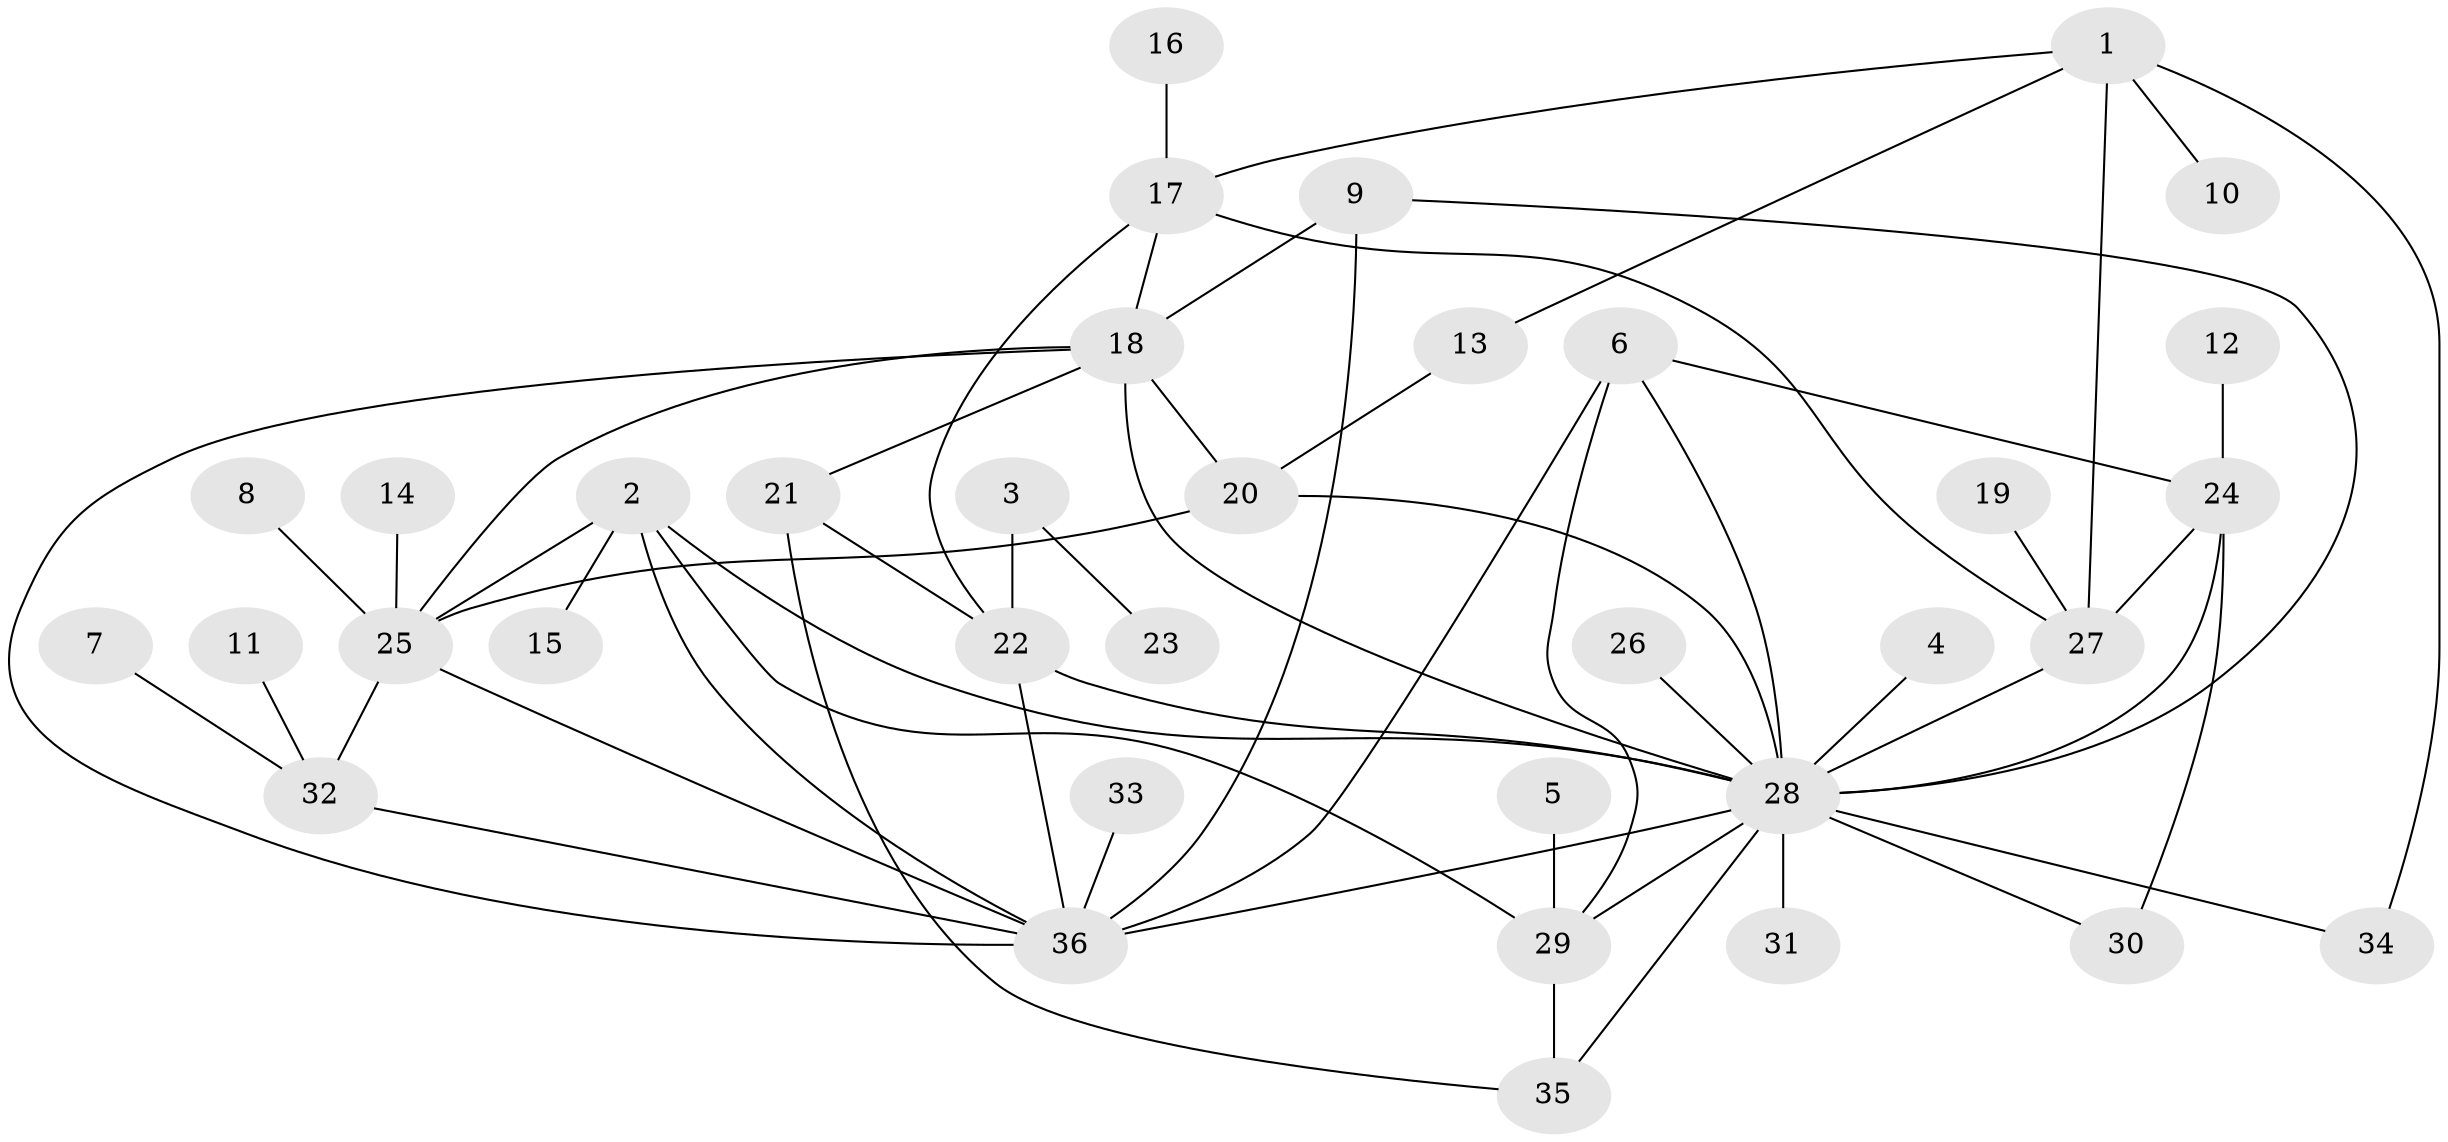 // original degree distribution, {2: 0.2638888888888889, 6: 0.08333333333333333, 1: 0.3888888888888889, 7: 0.041666666666666664, 16: 0.013888888888888888, 5: 0.06944444444444445, 4: 0.08333333333333333, 3: 0.05555555555555555}
// Generated by graph-tools (version 1.1) at 2025/26/03/09/25 03:26:06]
// undirected, 36 vertices, 59 edges
graph export_dot {
graph [start="1"]
  node [color=gray90,style=filled];
  1;
  2;
  3;
  4;
  5;
  6;
  7;
  8;
  9;
  10;
  11;
  12;
  13;
  14;
  15;
  16;
  17;
  18;
  19;
  20;
  21;
  22;
  23;
  24;
  25;
  26;
  27;
  28;
  29;
  30;
  31;
  32;
  33;
  34;
  35;
  36;
  1 -- 10 [weight=1.0];
  1 -- 13 [weight=1.0];
  1 -- 17 [weight=1.0];
  1 -- 27 [weight=1.0];
  1 -- 34 [weight=1.0];
  2 -- 15 [weight=1.0];
  2 -- 25 [weight=1.0];
  2 -- 28 [weight=2.0];
  2 -- 29 [weight=1.0];
  2 -- 36 [weight=1.0];
  3 -- 22 [weight=1.0];
  3 -- 23 [weight=1.0];
  4 -- 28 [weight=1.0];
  5 -- 29 [weight=1.0];
  6 -- 24 [weight=1.0];
  6 -- 28 [weight=1.0];
  6 -- 29 [weight=1.0];
  6 -- 36 [weight=2.0];
  7 -- 32 [weight=1.0];
  8 -- 25 [weight=1.0];
  9 -- 18 [weight=1.0];
  9 -- 28 [weight=1.0];
  9 -- 36 [weight=1.0];
  11 -- 32 [weight=1.0];
  12 -- 24 [weight=1.0];
  13 -- 20 [weight=1.0];
  14 -- 25 [weight=1.0];
  16 -- 17 [weight=1.0];
  17 -- 18 [weight=1.0];
  17 -- 22 [weight=1.0];
  17 -- 27 [weight=1.0];
  18 -- 20 [weight=1.0];
  18 -- 21 [weight=1.0];
  18 -- 25 [weight=1.0];
  18 -- 28 [weight=1.0];
  18 -- 36 [weight=1.0];
  19 -- 27 [weight=1.0];
  20 -- 25 [weight=1.0];
  20 -- 28 [weight=1.0];
  21 -- 22 [weight=1.0];
  21 -- 35 [weight=1.0];
  22 -- 28 [weight=1.0];
  22 -- 36 [weight=1.0];
  24 -- 27 [weight=1.0];
  24 -- 28 [weight=1.0];
  24 -- 30 [weight=1.0];
  25 -- 32 [weight=1.0];
  25 -- 36 [weight=1.0];
  26 -- 28 [weight=1.0];
  27 -- 28 [weight=1.0];
  28 -- 29 [weight=1.0];
  28 -- 30 [weight=1.0];
  28 -- 31 [weight=1.0];
  28 -- 34 [weight=1.0];
  28 -- 35 [weight=1.0];
  28 -- 36 [weight=1.0];
  29 -- 35 [weight=1.0];
  32 -- 36 [weight=1.0];
  33 -- 36 [weight=1.0];
}

